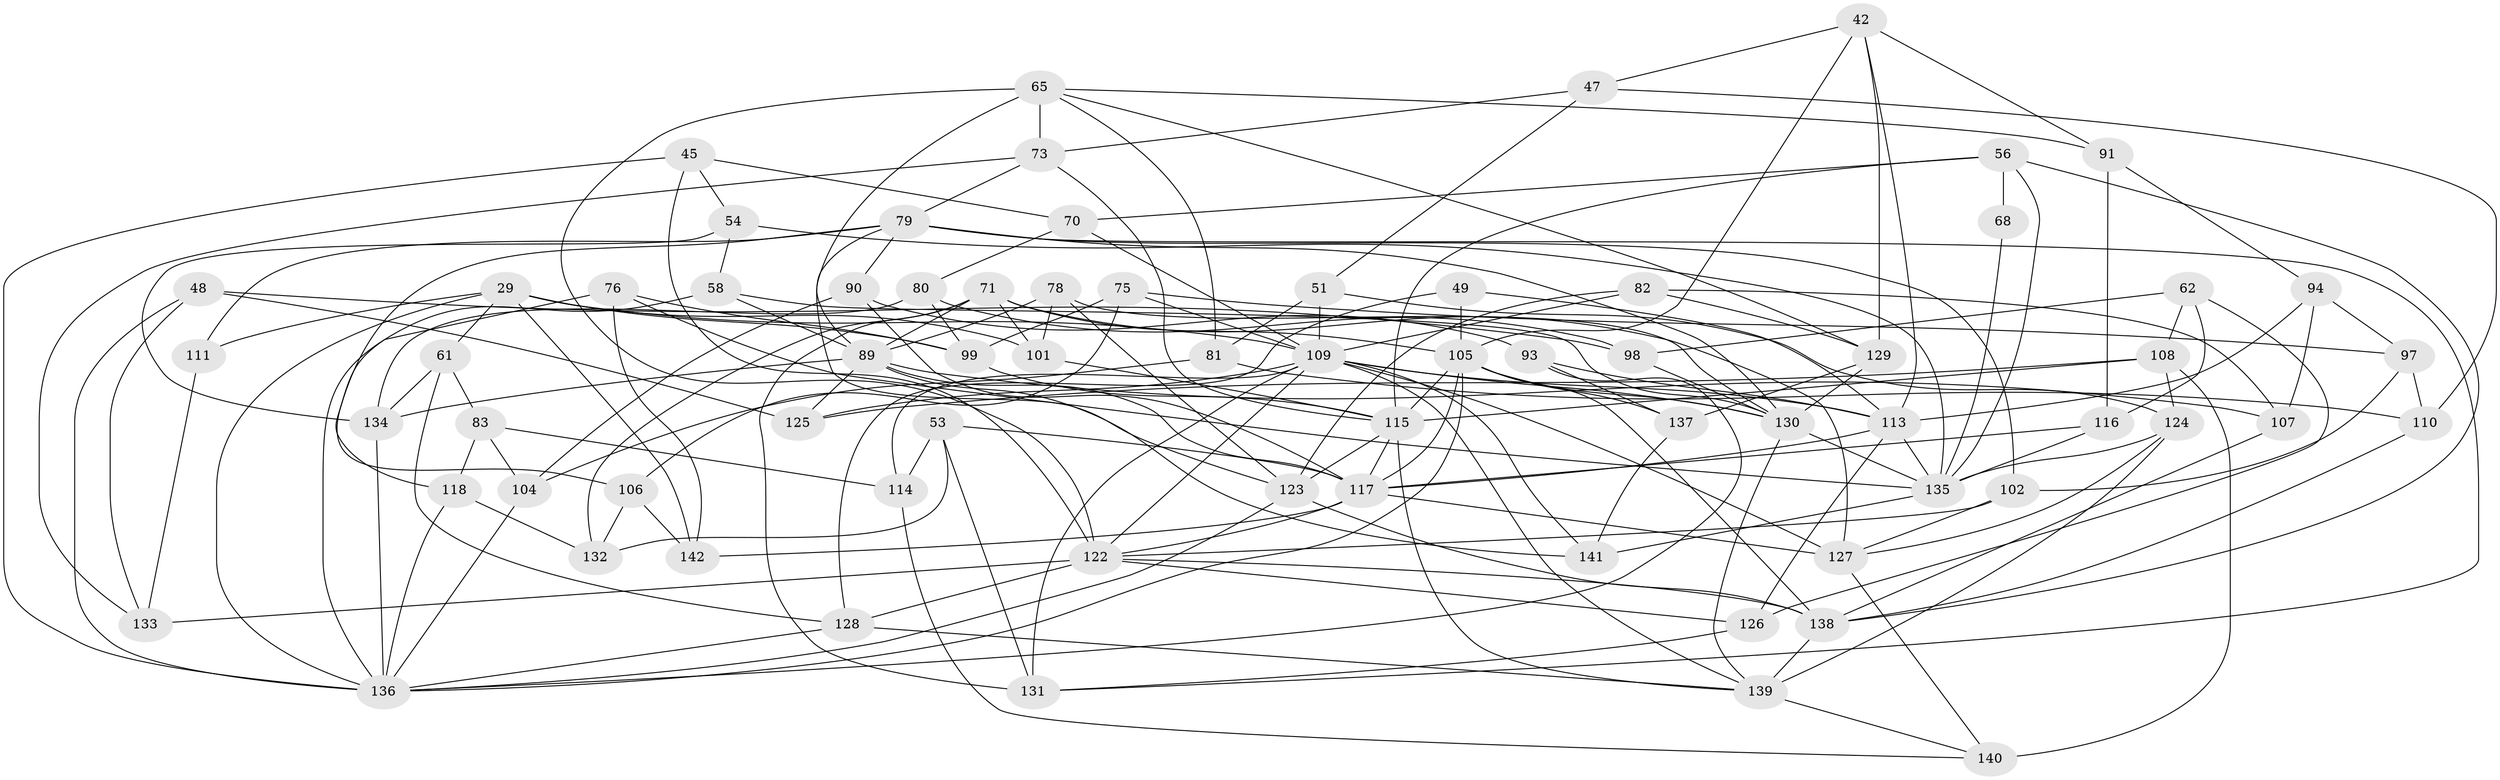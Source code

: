 // original degree distribution, {4: 1.0}
// Generated by graph-tools (version 1.1) at 2025/56/03/09/25 04:56:28]
// undirected, 71 vertices, 184 edges
graph export_dot {
graph [start="1"]
  node [color=gray90,style=filled];
  29 [super="+24+20"];
  42 [super="+32"];
  45;
  47;
  48;
  49 [super="+7"];
  51;
  53;
  54;
  56 [super="+19"];
  58;
  61;
  62;
  65 [super="+60"];
  68;
  70;
  71 [super="+35"];
  73 [super="+5"];
  75;
  76;
  78;
  79 [super="+46"];
  80;
  81;
  82;
  83;
  89 [super="+9+31+52"];
  90;
  91;
  93;
  94;
  97;
  98;
  99 [super="+67"];
  101;
  102;
  104;
  105 [super="+17+38+69"];
  106;
  107;
  108 [super="+88"];
  109 [super="+74+30+34+50+41+66"];
  110;
  111;
  113 [super="+27+39+92"];
  114;
  115 [super="+64"];
  116;
  117 [super="+8+15+77"];
  118;
  122 [super="+121"];
  123 [super="+103+43"];
  124 [super="+119"];
  125;
  126;
  127 [super="+120+86"];
  128 [super="+84"];
  129 [super="+28"];
  130 [super="+72"];
  131 [super="+112"];
  132;
  133;
  134 [super="+44"];
  135 [super="+1+55+18+63"];
  136 [super="+3+23+21+57"];
  137;
  138 [super="+40+87+95"];
  139 [super="+26+85+100"];
  140;
  141;
  142;
  29 -- 136;
  29 -- 99 [weight=2];
  29 -- 61;
  29 -- 109 [weight=2];
  29 -- 101;
  29 -- 142;
  29 -- 111 [weight=2];
  42 -- 113;
  42 -- 105;
  42 -- 129 [weight=2];
  42 -- 91;
  42 -- 47;
  45 -- 70;
  45 -- 54;
  45 -- 136;
  45 -- 122;
  47 -- 73;
  47 -- 51;
  47 -- 110;
  48 -- 98;
  48 -- 133;
  48 -- 125;
  48 -- 136;
  49 -- 128 [weight=2];
  49 -- 105 [weight=3];
  49 -- 113;
  51 -- 81;
  51 -- 124;
  51 -- 109;
  53 -- 132;
  53 -- 114;
  53 -- 117;
  53 -- 131;
  54 -- 58;
  54 -- 135;
  54 -- 134;
  56 -- 68 [weight=2];
  56 -- 135;
  56 -- 115;
  56 -- 70;
  56 -- 138;
  58 -- 136;
  58 -- 130;
  58 -- 89;
  61 -- 128;
  61 -- 83;
  61 -- 134;
  62 -- 98;
  62 -- 126;
  62 -- 116;
  62 -- 108;
  65 -- 129;
  65 -- 122 [weight=2];
  65 -- 89;
  65 -- 81;
  65 -- 73 [weight=2];
  65 -- 91;
  68 -- 135 [weight=2];
  70 -- 80;
  70 -- 109;
  71 -- 89 [weight=2];
  71 -- 131 [weight=2];
  71 -- 132;
  71 -- 101;
  71 -- 105;
  71 -- 127;
  73 -- 133;
  73 -- 115;
  73 -- 79;
  75 -- 106;
  75 -- 97;
  75 -- 99;
  75 -- 109;
  76 -- 142;
  76 -- 118;
  76 -- 135;
  76 -- 99;
  78 -- 101;
  78 -- 89;
  78 -- 130;
  78 -- 123;
  79 -- 131;
  79 -- 90;
  79 -- 102;
  79 -- 130;
  79 -- 106;
  79 -- 111;
  79 -- 123;
  80 -- 99;
  80 -- 98;
  80 -- 134;
  81 -- 110;
  81 -- 104;
  82 -- 107;
  82 -- 123;
  82 -- 129;
  82 -- 109;
  83 -- 118;
  83 -- 104;
  83 -- 114;
  89 -- 107;
  89 -- 125;
  89 -- 117;
  89 -- 134;
  89 -- 141;
  90 -- 93;
  90 -- 104;
  90 -- 117;
  91 -- 94;
  91 -- 116;
  93 -- 137;
  93 -- 136;
  93 -- 113;
  94 -- 107;
  94 -- 97;
  94 -- 113;
  97 -- 102;
  97 -- 110;
  98 -- 130;
  99 -- 115;
  101 -- 115;
  102 -- 127;
  102 -- 122;
  104 -- 136;
  105 -- 115;
  105 -- 136;
  105 -- 137;
  105 -- 130 [weight=2];
  105 -- 117;
  105 -- 138;
  106 -- 132;
  106 -- 142;
  107 -- 138;
  108 -- 140;
  108 -- 115 [weight=2];
  108 -- 125;
  108 -- 124;
  109 -- 122 [weight=2];
  109 -- 114;
  109 -- 131;
  109 -- 139;
  109 -- 130 [weight=2];
  109 -- 141;
  109 -- 113;
  109 -- 127 [weight=2];
  109 -- 125;
  110 -- 138;
  111 -- 133;
  113 -- 117 [weight=2];
  113 -- 135 [weight=2];
  113 -- 126;
  114 -- 140;
  115 -- 117;
  115 -- 139 [weight=2];
  115 -- 123 [weight=2];
  116 -- 135;
  116 -- 117;
  117 -- 142;
  117 -- 127 [weight=2];
  117 -- 122;
  118 -- 132;
  118 -- 136;
  122 -- 126;
  122 -- 128;
  122 -- 133;
  122 -- 138 [weight=2];
  123 -- 138 [weight=2];
  123 -- 136;
  124 -- 127;
  124 -- 139 [weight=2];
  124 -- 135;
  126 -- 131;
  127 -- 140;
  128 -- 136;
  128 -- 139;
  129 -- 130;
  129 -- 137;
  130 -- 135 [weight=2];
  130 -- 139;
  134 -- 136 [weight=2];
  135 -- 141;
  137 -- 141;
  138 -- 139 [weight=2];
  139 -- 140;
}
